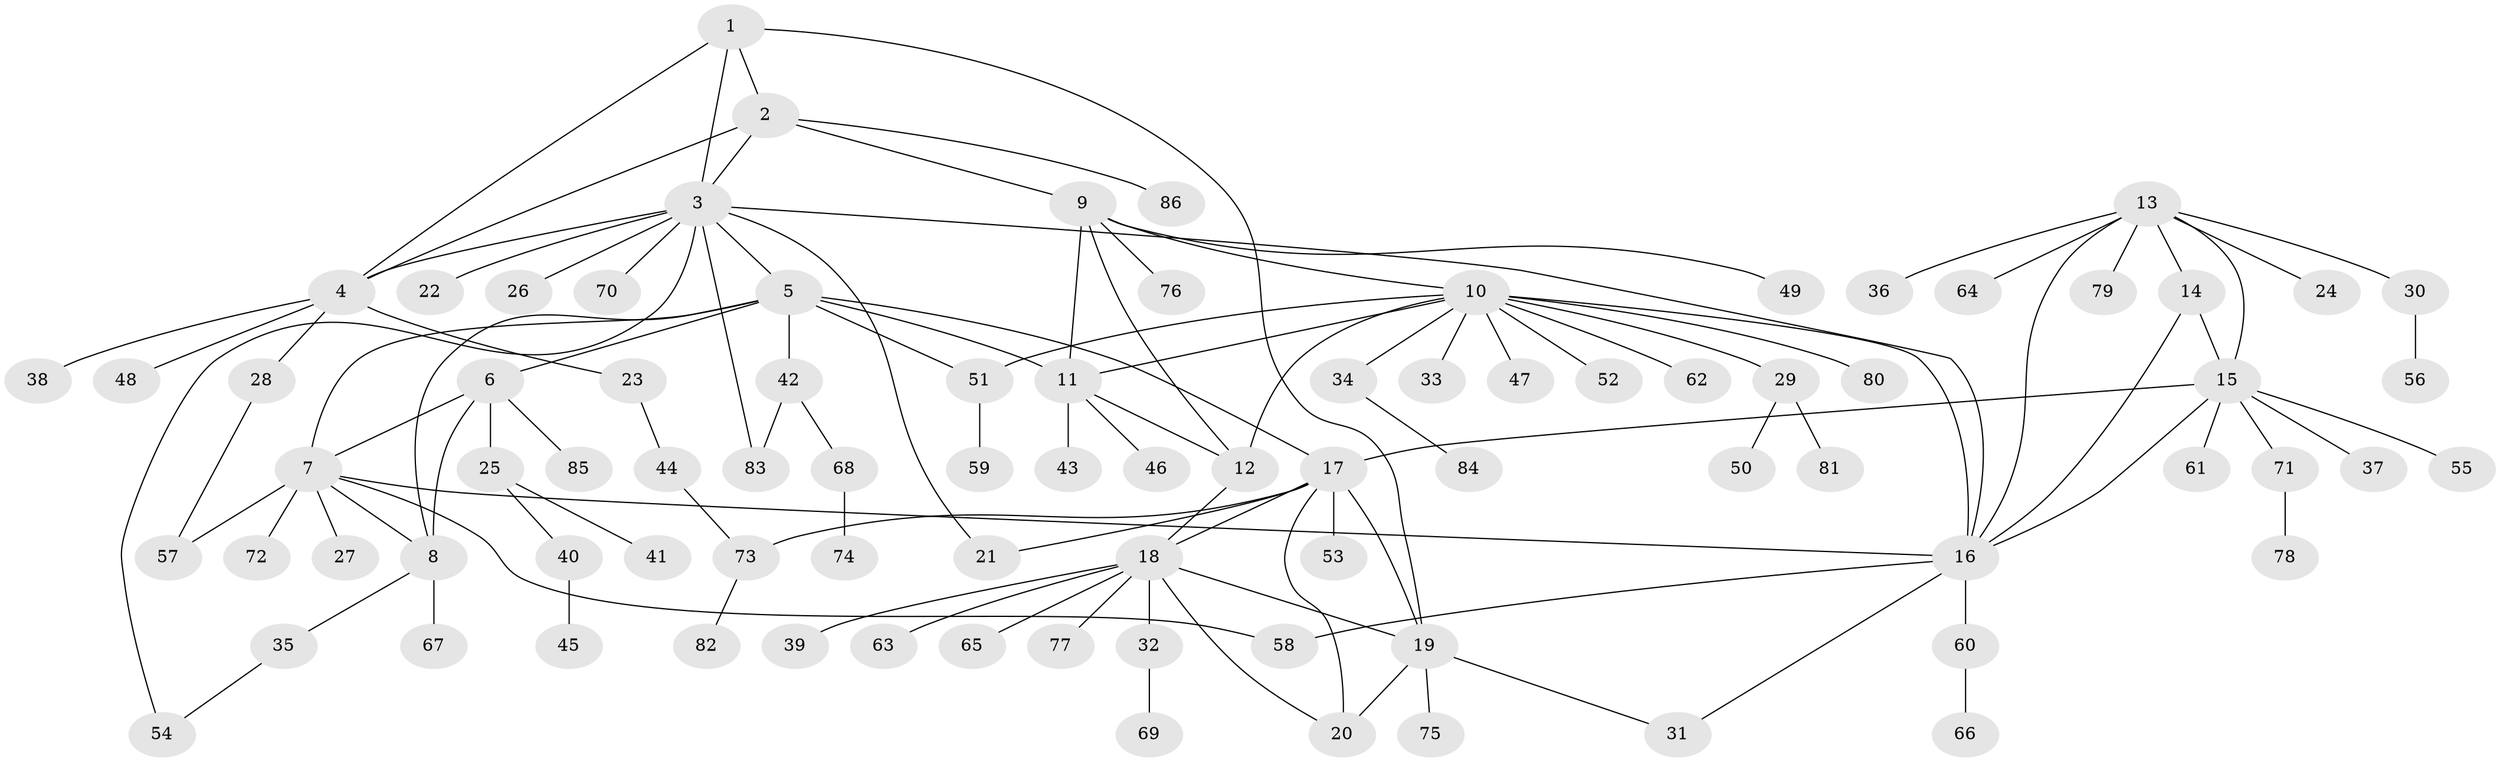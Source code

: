 // coarse degree distribution, {4: 0.3142857142857143, 6: 0.05714285714285714, 5: 0.05714285714285714, 14: 0.02857142857142857, 8: 0.02857142857142857, 3: 0.08571428571428572, 7: 0.02857142857142857, 2: 0.11428571428571428, 1: 0.2857142857142857}
// Generated by graph-tools (version 1.1) at 2025/52/03/04/25 22:52:50]
// undirected, 86 vertices, 114 edges
graph export_dot {
  node [color=gray90,style=filled];
  1;
  2;
  3;
  4;
  5;
  6;
  7;
  8;
  9;
  10;
  11;
  12;
  13;
  14;
  15;
  16;
  17;
  18;
  19;
  20;
  21;
  22;
  23;
  24;
  25;
  26;
  27;
  28;
  29;
  30;
  31;
  32;
  33;
  34;
  35;
  36;
  37;
  38;
  39;
  40;
  41;
  42;
  43;
  44;
  45;
  46;
  47;
  48;
  49;
  50;
  51;
  52;
  53;
  54;
  55;
  56;
  57;
  58;
  59;
  60;
  61;
  62;
  63;
  64;
  65;
  66;
  67;
  68;
  69;
  70;
  71;
  72;
  73;
  74;
  75;
  76;
  77;
  78;
  79;
  80;
  81;
  82;
  83;
  84;
  85;
  86;
  1 -- 2;
  1 -- 3;
  1 -- 4;
  1 -- 19;
  2 -- 3;
  2 -- 4;
  2 -- 9;
  2 -- 86;
  3 -- 4;
  3 -- 5;
  3 -- 16;
  3 -- 21;
  3 -- 22;
  3 -- 26;
  3 -- 54;
  3 -- 70;
  3 -- 83;
  4 -- 23;
  4 -- 28;
  4 -- 38;
  4 -- 48;
  5 -- 6;
  5 -- 7;
  5 -- 8;
  5 -- 11;
  5 -- 17;
  5 -- 42;
  5 -- 51;
  6 -- 7;
  6 -- 8;
  6 -- 25;
  6 -- 85;
  7 -- 8;
  7 -- 16;
  7 -- 27;
  7 -- 57;
  7 -- 58;
  7 -- 72;
  8 -- 35;
  8 -- 67;
  9 -- 10;
  9 -- 11;
  9 -- 12;
  9 -- 49;
  9 -- 76;
  10 -- 11;
  10 -- 12;
  10 -- 16;
  10 -- 29;
  10 -- 33;
  10 -- 34;
  10 -- 47;
  10 -- 51;
  10 -- 52;
  10 -- 62;
  10 -- 80;
  11 -- 12;
  11 -- 43;
  11 -- 46;
  12 -- 18;
  13 -- 14;
  13 -- 15;
  13 -- 16;
  13 -- 24;
  13 -- 30;
  13 -- 36;
  13 -- 64;
  13 -- 79;
  14 -- 15;
  14 -- 16;
  15 -- 16;
  15 -- 17;
  15 -- 37;
  15 -- 55;
  15 -- 61;
  15 -- 71;
  16 -- 31;
  16 -- 58;
  16 -- 60;
  17 -- 18;
  17 -- 19;
  17 -- 20;
  17 -- 21;
  17 -- 53;
  17 -- 73;
  18 -- 19;
  18 -- 20;
  18 -- 32;
  18 -- 39;
  18 -- 63;
  18 -- 65;
  18 -- 77;
  19 -- 20;
  19 -- 31;
  19 -- 75;
  23 -- 44;
  25 -- 40;
  25 -- 41;
  28 -- 57;
  29 -- 50;
  29 -- 81;
  30 -- 56;
  32 -- 69;
  34 -- 84;
  35 -- 54;
  40 -- 45;
  42 -- 68;
  42 -- 83;
  44 -- 73;
  51 -- 59;
  60 -- 66;
  68 -- 74;
  71 -- 78;
  73 -- 82;
}

